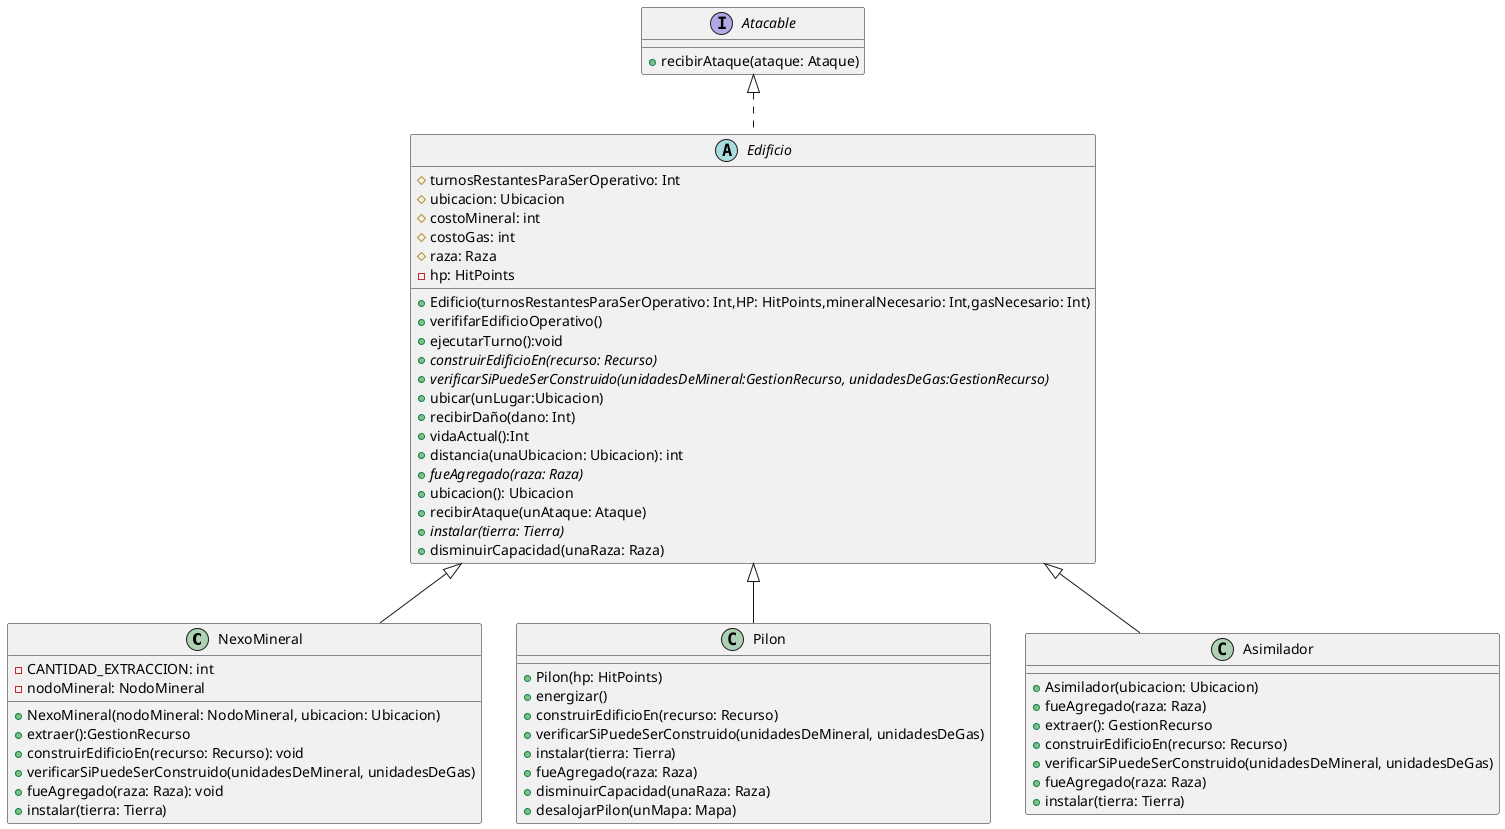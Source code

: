 @startuml
'https://plantuml.com/class-diagram

class NexoMineral{
    -CANTIDAD_EXTRACCION: int
    -nodoMineral: NodoMineral

    +NexoMineral(nodoMineral: NodoMineral, ubicacion: Ubicacion)
    +extraer():GestionRecurso
    +construirEdificioEn(recurso: Recurso): void
    +verificarSiPuedeSerConstruido(unidadesDeMineral, unidadesDeGas)
    +fueAgregado(raza: Raza): void
    +instalar(tierra: Tierra)

}

class Pilon{
    +Pilon(hp: HitPoints)
    +energizar()
    +construirEdificioEn(recurso: Recurso)
    +verificarSiPuedeSerConstruido(unidadesDeMineral, unidadesDeGas)
    +instalar(tierra: Tierra)
    +fueAgregado(raza: Raza)
    +disminuirCapacidad(unaRaza: Raza)
    +desalojarPilon(unMapa: Mapa)
}

class Asimilador{
    +Asimilador(ubicacion: Ubicacion)
    +fueAgregado(raza: Raza)
    +extraer(): GestionRecurso
    +construirEdificioEn(recurso: Recurso)
    +verificarSiPuedeSerConstruido(unidadesDeMineral, unidadesDeGas)
    +fueAgregado(raza: Raza)
    +instalar(tierra: Tierra)
}



interface Atacable {
    +recibirAtaque(ataque: Ataque)
}


abstract class Edificio {
        #turnosRestantesParaSerOperativo: Int
        #ubicacion: Ubicacion
        #costoMineral: int
        #costoGas: int
        #raza: Raza
        -hp: HitPoints

        +Edificio(turnosRestantesParaSerOperativo: Int,HP: HitPoints,mineralNecesario: Int,gasNecesario: Int)
        +verififarEdificioOperativo()
        +ejecutarTurno():void
        +{abstract} construirEdificioEn(recurso: Recurso)
        +{abstract} verificarSiPuedeSerConstruido(unidadesDeMineral:GestionRecurso, unidadesDeGas:GestionRecurso)
        + ubicar(unLugar:Ubicacion)
        +recibirDaño(dano: Int)
        +vidaActual():Int
        + distancia(unaUbicacion: Ubicacion): int
        + {abstract} fueAgregado(raza: Raza)
        +ubicacion(): Ubicacion
        +recibirAtaque(unAtaque: Ataque)
        +{abstract} instalar(tierra: Tierra)
        +disminuirCapacidad(unaRaza: Raza)
}

Edificio <|-- NexoMineral
Edificio <|-- Pilon
Edificio <|-- Asimilador
Atacable <|.. Edificio
@enduml